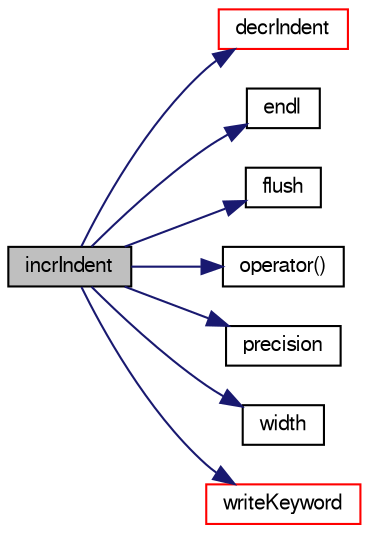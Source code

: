 digraph "incrIndent"
{
  bgcolor="transparent";
  edge [fontname="FreeSans",fontsize="10",labelfontname="FreeSans",labelfontsize="10"];
  node [fontname="FreeSans",fontsize="10",shape=record];
  rankdir="LR";
  Node5344 [label="incrIndent",height=0.2,width=0.4,color="black", fillcolor="grey75", style="filled", fontcolor="black"];
  Node5344 -> Node5345 [color="midnightblue",fontsize="10",style="solid",fontname="FreeSans"];
  Node5345 [label="decrIndent",height=0.2,width=0.4,color="red",URL="$a26238.html#ae18e78f7ce58c60f648722fd7f8bdcbd",tooltip="Decrememt the indent level. "];
  Node5344 -> Node5347 [color="midnightblue",fontsize="10",style="solid",fontname="FreeSans"];
  Node5347 [label="endl",height=0.2,width=0.4,color="black",URL="$a26238.html#a83faa3c12024b2e49e8c7c712d7c96f7",tooltip="Add newline and flush stream. "];
  Node5344 -> Node5348 [color="midnightblue",fontsize="10",style="solid",fontname="FreeSans"];
  Node5348 [label="flush",height=0.2,width=0.4,color="black",URL="$a26238.html#a50ab71f4bc571f6e246b20db4b3dd131",tooltip="Flush stream. "];
  Node5344 -> Node5349 [color="midnightblue",fontsize="10",style="solid",fontname="FreeSans"];
  Node5349 [label="operator()",height=0.2,width=0.4,color="black",URL="$a26238.html#aad49eea2460b31edebd296f468943eb4",tooltip="Return a non-const reference to const Ostream. "];
  Node5344 -> Node5350 [color="midnightblue",fontsize="10",style="solid",fontname="FreeSans"];
  Node5350 [label="precision",height=0.2,width=0.4,color="black",URL="$a26238.html#a79148b1315843f58a63a1a13edea0389",tooltip="Get precision of output field. "];
  Node5344 -> Node5351 [color="midnightblue",fontsize="10",style="solid",fontname="FreeSans"];
  Node5351 [label="width",height=0.2,width=0.4,color="black",URL="$a26238.html#a8d1d1bfe5ed13f36f809f443a8107215",tooltip="Get width of output field. "];
  Node5344 -> Node5352 [color="midnightblue",fontsize="10",style="solid",fontname="FreeSans"];
  Node5352 [label="writeKeyword",height=0.2,width=0.4,color="red",URL="$a26238.html#a3c58b2bb9174ea3c4a5fa58095d1290e",tooltip="Write the keyword followed by an appropriate indentation. "];
}
